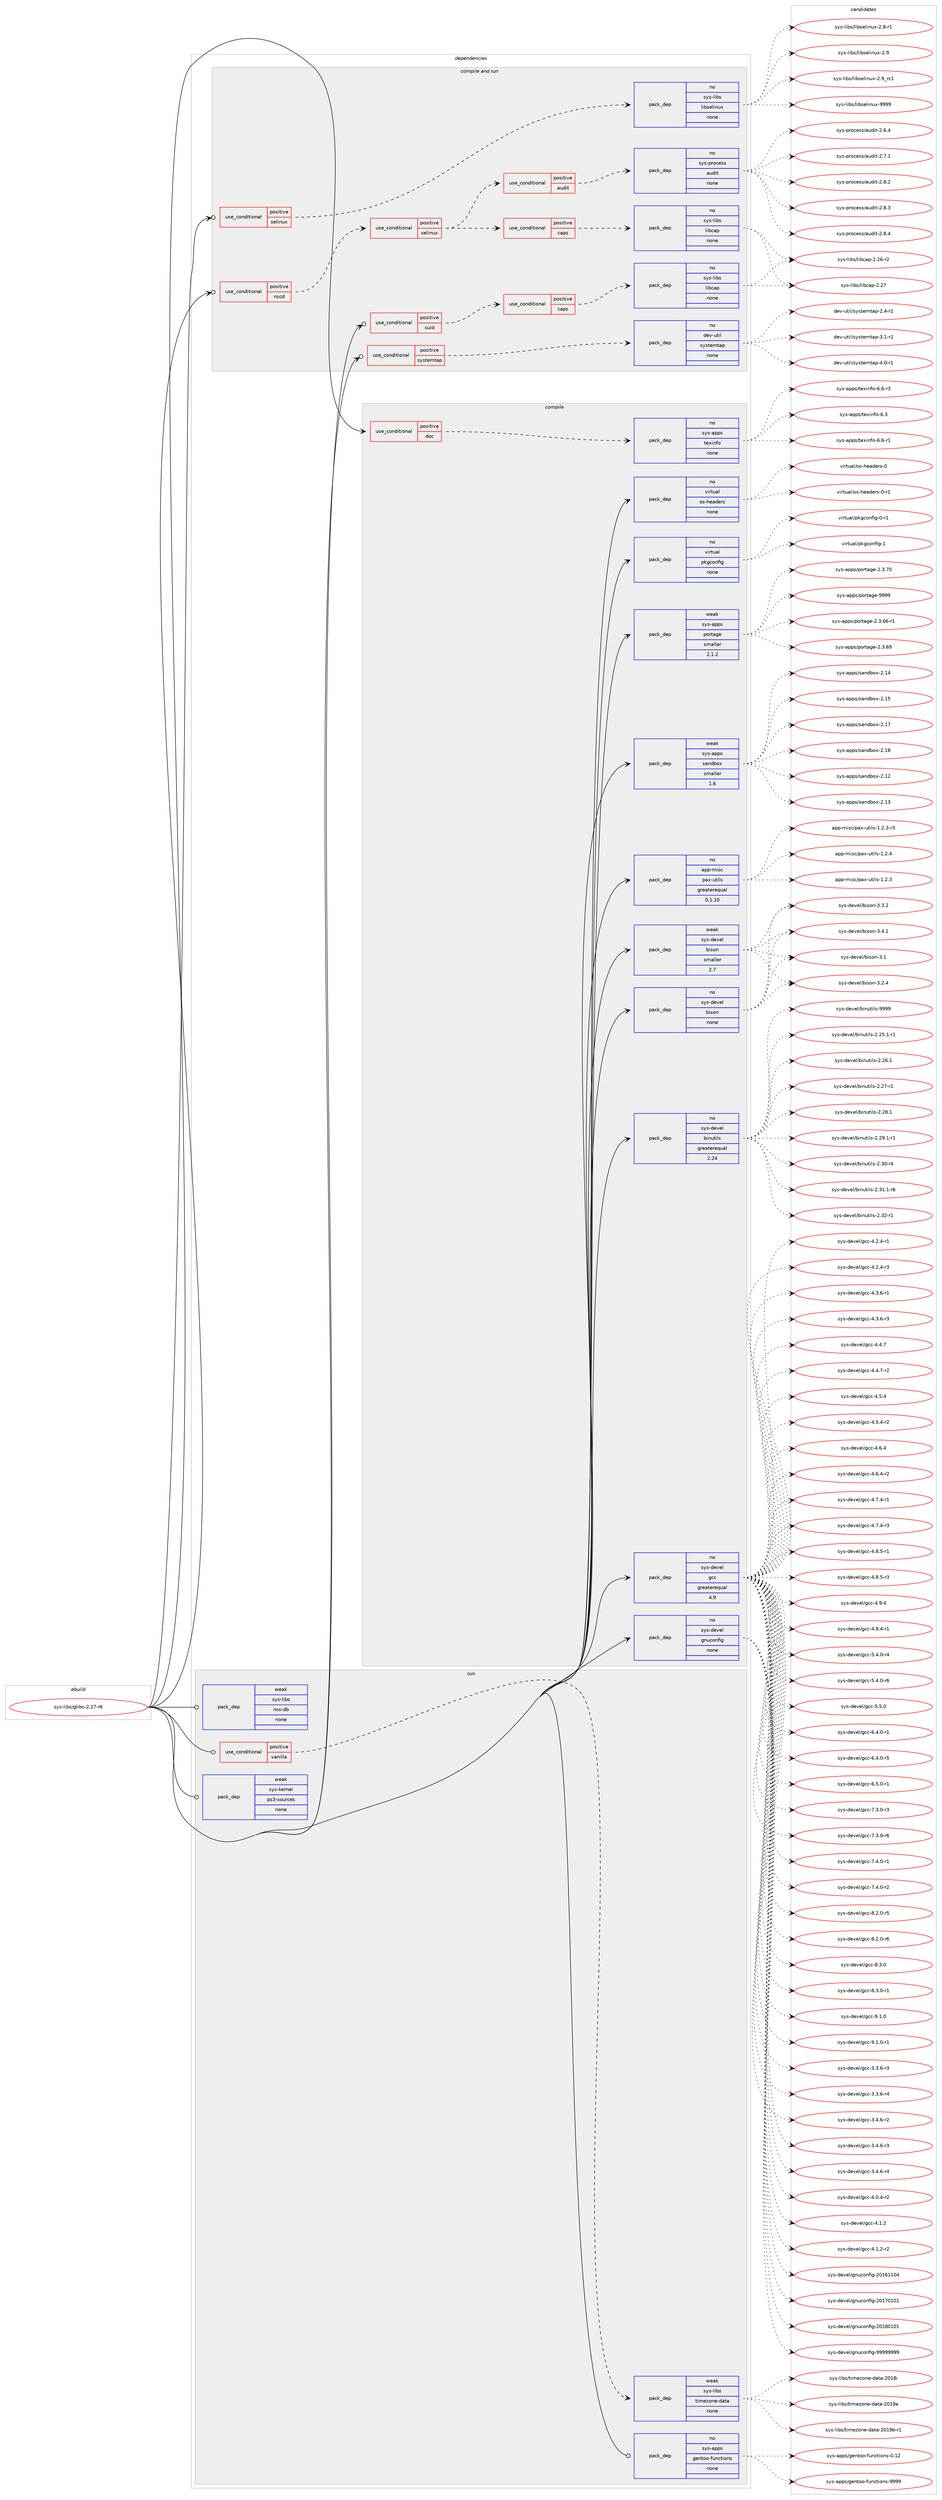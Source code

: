 digraph prolog {

# *************
# Graph options
# *************

newrank=true;
concentrate=true;
compound=true;
graph [rankdir=LR,fontname=Helvetica,fontsize=10,ranksep=1.5];#, ranksep=2.5, nodesep=0.2];
edge  [arrowhead=vee];
node  [fontname=Helvetica,fontsize=10];

# **********
# The ebuild
# **********

subgraph cluster_leftcol {
color=gray;
rank=same;
label=<<i>ebuild</i>>;
id [label="sys-libs/glibc-2.27-r6", color=red, width=4, href="../sys-libs/glibc-2.27-r6.svg"];
}

# ****************
# The dependencies
# ****************

subgraph cluster_midcol {
color=gray;
label=<<i>dependencies</i>>;
subgraph cluster_compile {
fillcolor="#eeeeee";
style=filled;
label=<<i>compile</i>>;
subgraph cond370 {
dependency1594 [label=<<TABLE BORDER="0" CELLBORDER="1" CELLSPACING="0" CELLPADDING="4"><TR><TD ROWSPAN="3" CELLPADDING="10">use_conditional</TD></TR><TR><TD>positive</TD></TR><TR><TD>doc</TD></TR></TABLE>>, shape=none, color=red];
subgraph pack1204 {
dependency1595 [label=<<TABLE BORDER="0" CELLBORDER="1" CELLSPACING="0" CELLPADDING="4" WIDTH="220"><TR><TD ROWSPAN="6" CELLPADDING="30">pack_dep</TD></TR><TR><TD WIDTH="110">no</TD></TR><TR><TD>sys-apps</TD></TR><TR><TD>texinfo</TD></TR><TR><TD>none</TD></TR><TR><TD></TD></TR></TABLE>>, shape=none, color=blue];
}
dependency1594:e -> dependency1595:w [weight=20,style="dashed",arrowhead="vee"];
}
id:e -> dependency1594:w [weight=20,style="solid",arrowhead="vee"];
subgraph pack1205 {
dependency1596 [label=<<TABLE BORDER="0" CELLBORDER="1" CELLSPACING="0" CELLPADDING="4" WIDTH="220"><TR><TD ROWSPAN="6" CELLPADDING="30">pack_dep</TD></TR><TR><TD WIDTH="110">no</TD></TR><TR><TD>app-misc</TD></TR><TR><TD>pax-utils</TD></TR><TR><TD>greaterequal</TD></TR><TR><TD>0.1.10</TD></TR></TABLE>>, shape=none, color=blue];
}
id:e -> dependency1596:w [weight=20,style="solid",arrowhead="vee"];
subgraph pack1206 {
dependency1597 [label=<<TABLE BORDER="0" CELLBORDER="1" CELLSPACING="0" CELLPADDING="4" WIDTH="220"><TR><TD ROWSPAN="6" CELLPADDING="30">pack_dep</TD></TR><TR><TD WIDTH="110">no</TD></TR><TR><TD>sys-devel</TD></TR><TR><TD>binutils</TD></TR><TR><TD>greaterequal</TD></TR><TR><TD>2.24</TD></TR></TABLE>>, shape=none, color=blue];
}
id:e -> dependency1597:w [weight=20,style="solid",arrowhead="vee"];
subgraph pack1207 {
dependency1598 [label=<<TABLE BORDER="0" CELLBORDER="1" CELLSPACING="0" CELLPADDING="4" WIDTH="220"><TR><TD ROWSPAN="6" CELLPADDING="30">pack_dep</TD></TR><TR><TD WIDTH="110">no</TD></TR><TR><TD>sys-devel</TD></TR><TR><TD>bison</TD></TR><TR><TD>none</TD></TR><TR><TD></TD></TR></TABLE>>, shape=none, color=blue];
}
id:e -> dependency1598:w [weight=20,style="solid",arrowhead="vee"];
subgraph pack1208 {
dependency1599 [label=<<TABLE BORDER="0" CELLBORDER="1" CELLSPACING="0" CELLPADDING="4" WIDTH="220"><TR><TD ROWSPAN="6" CELLPADDING="30">pack_dep</TD></TR><TR><TD WIDTH="110">no</TD></TR><TR><TD>sys-devel</TD></TR><TR><TD>gcc</TD></TR><TR><TD>greaterequal</TD></TR><TR><TD>4.9</TD></TR></TABLE>>, shape=none, color=blue];
}
id:e -> dependency1599:w [weight=20,style="solid",arrowhead="vee"];
subgraph pack1209 {
dependency1600 [label=<<TABLE BORDER="0" CELLBORDER="1" CELLSPACING="0" CELLPADDING="4" WIDTH="220"><TR><TD ROWSPAN="6" CELLPADDING="30">pack_dep</TD></TR><TR><TD WIDTH="110">no</TD></TR><TR><TD>sys-devel</TD></TR><TR><TD>gnuconfig</TD></TR><TR><TD>none</TD></TR><TR><TD></TD></TR></TABLE>>, shape=none, color=blue];
}
id:e -> dependency1600:w [weight=20,style="solid",arrowhead="vee"];
subgraph pack1210 {
dependency1601 [label=<<TABLE BORDER="0" CELLBORDER="1" CELLSPACING="0" CELLPADDING="4" WIDTH="220"><TR><TD ROWSPAN="6" CELLPADDING="30">pack_dep</TD></TR><TR><TD WIDTH="110">no</TD></TR><TR><TD>virtual</TD></TR><TR><TD>os-headers</TD></TR><TR><TD>none</TD></TR><TR><TD></TD></TR></TABLE>>, shape=none, color=blue];
}
id:e -> dependency1601:w [weight=20,style="solid",arrowhead="vee"];
subgraph pack1211 {
dependency1602 [label=<<TABLE BORDER="0" CELLBORDER="1" CELLSPACING="0" CELLPADDING="4" WIDTH="220"><TR><TD ROWSPAN="6" CELLPADDING="30">pack_dep</TD></TR><TR><TD WIDTH="110">no</TD></TR><TR><TD>virtual</TD></TR><TR><TD>pkgconfig</TD></TR><TR><TD>none</TD></TR><TR><TD></TD></TR></TABLE>>, shape=none, color=blue];
}
id:e -> dependency1602:w [weight=20,style="solid",arrowhead="vee"];
subgraph pack1212 {
dependency1603 [label=<<TABLE BORDER="0" CELLBORDER="1" CELLSPACING="0" CELLPADDING="4" WIDTH="220"><TR><TD ROWSPAN="6" CELLPADDING="30">pack_dep</TD></TR><TR><TD WIDTH="110">weak</TD></TR><TR><TD>sys-apps</TD></TR><TR><TD>portage</TD></TR><TR><TD>smaller</TD></TR><TR><TD>2.1.2</TD></TR></TABLE>>, shape=none, color=blue];
}
id:e -> dependency1603:w [weight=20,style="solid",arrowhead="vee"];
subgraph pack1213 {
dependency1604 [label=<<TABLE BORDER="0" CELLBORDER="1" CELLSPACING="0" CELLPADDING="4" WIDTH="220"><TR><TD ROWSPAN="6" CELLPADDING="30">pack_dep</TD></TR><TR><TD WIDTH="110">weak</TD></TR><TR><TD>sys-apps</TD></TR><TR><TD>sandbox</TD></TR><TR><TD>smaller</TD></TR><TR><TD>1.6</TD></TR></TABLE>>, shape=none, color=blue];
}
id:e -> dependency1604:w [weight=20,style="solid",arrowhead="vee"];
subgraph pack1214 {
dependency1605 [label=<<TABLE BORDER="0" CELLBORDER="1" CELLSPACING="0" CELLPADDING="4" WIDTH="220"><TR><TD ROWSPAN="6" CELLPADDING="30">pack_dep</TD></TR><TR><TD WIDTH="110">weak</TD></TR><TR><TD>sys-devel</TD></TR><TR><TD>bison</TD></TR><TR><TD>smaller</TD></TR><TR><TD>2.7</TD></TR></TABLE>>, shape=none, color=blue];
}
id:e -> dependency1605:w [weight=20,style="solid",arrowhead="vee"];
}
subgraph cluster_compileandrun {
fillcolor="#eeeeee";
style=filled;
label=<<i>compile and run</i>>;
subgraph cond371 {
dependency1606 [label=<<TABLE BORDER="0" CELLBORDER="1" CELLSPACING="0" CELLPADDING="4"><TR><TD ROWSPAN="3" CELLPADDING="10">use_conditional</TD></TR><TR><TD>positive</TD></TR><TR><TD>nscd</TD></TR></TABLE>>, shape=none, color=red];
subgraph cond372 {
dependency1607 [label=<<TABLE BORDER="0" CELLBORDER="1" CELLSPACING="0" CELLPADDING="4"><TR><TD ROWSPAN="3" CELLPADDING="10">use_conditional</TD></TR><TR><TD>positive</TD></TR><TR><TD>selinux</TD></TR></TABLE>>, shape=none, color=red];
subgraph cond373 {
dependency1608 [label=<<TABLE BORDER="0" CELLBORDER="1" CELLSPACING="0" CELLPADDING="4"><TR><TD ROWSPAN="3" CELLPADDING="10">use_conditional</TD></TR><TR><TD>positive</TD></TR><TR><TD>audit</TD></TR></TABLE>>, shape=none, color=red];
subgraph pack1215 {
dependency1609 [label=<<TABLE BORDER="0" CELLBORDER="1" CELLSPACING="0" CELLPADDING="4" WIDTH="220"><TR><TD ROWSPAN="6" CELLPADDING="30">pack_dep</TD></TR><TR><TD WIDTH="110">no</TD></TR><TR><TD>sys-process</TD></TR><TR><TD>audit</TD></TR><TR><TD>none</TD></TR><TR><TD></TD></TR></TABLE>>, shape=none, color=blue];
}
dependency1608:e -> dependency1609:w [weight=20,style="dashed",arrowhead="vee"];
}
dependency1607:e -> dependency1608:w [weight=20,style="dashed",arrowhead="vee"];
subgraph cond374 {
dependency1610 [label=<<TABLE BORDER="0" CELLBORDER="1" CELLSPACING="0" CELLPADDING="4"><TR><TD ROWSPAN="3" CELLPADDING="10">use_conditional</TD></TR><TR><TD>positive</TD></TR><TR><TD>caps</TD></TR></TABLE>>, shape=none, color=red];
subgraph pack1216 {
dependency1611 [label=<<TABLE BORDER="0" CELLBORDER="1" CELLSPACING="0" CELLPADDING="4" WIDTH="220"><TR><TD ROWSPAN="6" CELLPADDING="30">pack_dep</TD></TR><TR><TD WIDTH="110">no</TD></TR><TR><TD>sys-libs</TD></TR><TR><TD>libcap</TD></TR><TR><TD>none</TD></TR><TR><TD></TD></TR></TABLE>>, shape=none, color=blue];
}
dependency1610:e -> dependency1611:w [weight=20,style="dashed",arrowhead="vee"];
}
dependency1607:e -> dependency1610:w [weight=20,style="dashed",arrowhead="vee"];
}
dependency1606:e -> dependency1607:w [weight=20,style="dashed",arrowhead="vee"];
}
id:e -> dependency1606:w [weight=20,style="solid",arrowhead="odotvee"];
subgraph cond375 {
dependency1612 [label=<<TABLE BORDER="0" CELLBORDER="1" CELLSPACING="0" CELLPADDING="4"><TR><TD ROWSPAN="3" CELLPADDING="10">use_conditional</TD></TR><TR><TD>positive</TD></TR><TR><TD>selinux</TD></TR></TABLE>>, shape=none, color=red];
subgraph pack1217 {
dependency1613 [label=<<TABLE BORDER="0" CELLBORDER="1" CELLSPACING="0" CELLPADDING="4" WIDTH="220"><TR><TD ROWSPAN="6" CELLPADDING="30">pack_dep</TD></TR><TR><TD WIDTH="110">no</TD></TR><TR><TD>sys-libs</TD></TR><TR><TD>libselinux</TD></TR><TR><TD>none</TD></TR><TR><TD></TD></TR></TABLE>>, shape=none, color=blue];
}
dependency1612:e -> dependency1613:w [weight=20,style="dashed",arrowhead="vee"];
}
id:e -> dependency1612:w [weight=20,style="solid",arrowhead="odotvee"];
subgraph cond376 {
dependency1614 [label=<<TABLE BORDER="0" CELLBORDER="1" CELLSPACING="0" CELLPADDING="4"><TR><TD ROWSPAN="3" CELLPADDING="10">use_conditional</TD></TR><TR><TD>positive</TD></TR><TR><TD>suid</TD></TR></TABLE>>, shape=none, color=red];
subgraph cond377 {
dependency1615 [label=<<TABLE BORDER="0" CELLBORDER="1" CELLSPACING="0" CELLPADDING="4"><TR><TD ROWSPAN="3" CELLPADDING="10">use_conditional</TD></TR><TR><TD>positive</TD></TR><TR><TD>caps</TD></TR></TABLE>>, shape=none, color=red];
subgraph pack1218 {
dependency1616 [label=<<TABLE BORDER="0" CELLBORDER="1" CELLSPACING="0" CELLPADDING="4" WIDTH="220"><TR><TD ROWSPAN="6" CELLPADDING="30">pack_dep</TD></TR><TR><TD WIDTH="110">no</TD></TR><TR><TD>sys-libs</TD></TR><TR><TD>libcap</TD></TR><TR><TD>none</TD></TR><TR><TD></TD></TR></TABLE>>, shape=none, color=blue];
}
dependency1615:e -> dependency1616:w [weight=20,style="dashed",arrowhead="vee"];
}
dependency1614:e -> dependency1615:w [weight=20,style="dashed",arrowhead="vee"];
}
id:e -> dependency1614:w [weight=20,style="solid",arrowhead="odotvee"];
subgraph cond378 {
dependency1617 [label=<<TABLE BORDER="0" CELLBORDER="1" CELLSPACING="0" CELLPADDING="4"><TR><TD ROWSPAN="3" CELLPADDING="10">use_conditional</TD></TR><TR><TD>positive</TD></TR><TR><TD>systemtap</TD></TR></TABLE>>, shape=none, color=red];
subgraph pack1219 {
dependency1618 [label=<<TABLE BORDER="0" CELLBORDER="1" CELLSPACING="0" CELLPADDING="4" WIDTH="220"><TR><TD ROWSPAN="6" CELLPADDING="30">pack_dep</TD></TR><TR><TD WIDTH="110">no</TD></TR><TR><TD>dev-util</TD></TR><TR><TD>systemtap</TD></TR><TR><TD>none</TD></TR><TR><TD></TD></TR></TABLE>>, shape=none, color=blue];
}
dependency1617:e -> dependency1618:w [weight=20,style="dashed",arrowhead="vee"];
}
id:e -> dependency1617:w [weight=20,style="solid",arrowhead="odotvee"];
}
subgraph cluster_run {
fillcolor="#eeeeee";
style=filled;
label=<<i>run</i>>;
subgraph cond379 {
dependency1619 [label=<<TABLE BORDER="0" CELLBORDER="1" CELLSPACING="0" CELLPADDING="4"><TR><TD ROWSPAN="3" CELLPADDING="10">use_conditional</TD></TR><TR><TD>positive</TD></TR><TR><TD>vanilla</TD></TR></TABLE>>, shape=none, color=red];
subgraph pack1220 {
dependency1620 [label=<<TABLE BORDER="0" CELLBORDER="1" CELLSPACING="0" CELLPADDING="4" WIDTH="220"><TR><TD ROWSPAN="6" CELLPADDING="30">pack_dep</TD></TR><TR><TD WIDTH="110">weak</TD></TR><TR><TD>sys-libs</TD></TR><TR><TD>timezone-data</TD></TR><TR><TD>none</TD></TR><TR><TD></TD></TR></TABLE>>, shape=none, color=blue];
}
dependency1619:e -> dependency1620:w [weight=20,style="dashed",arrowhead="vee"];
}
id:e -> dependency1619:w [weight=20,style="solid",arrowhead="odot"];
subgraph pack1221 {
dependency1621 [label=<<TABLE BORDER="0" CELLBORDER="1" CELLSPACING="0" CELLPADDING="4" WIDTH="220"><TR><TD ROWSPAN="6" CELLPADDING="30">pack_dep</TD></TR><TR><TD WIDTH="110">no</TD></TR><TR><TD>sys-apps</TD></TR><TR><TD>gentoo-functions</TD></TR><TR><TD>none</TD></TR><TR><TD></TD></TR></TABLE>>, shape=none, color=blue];
}
id:e -> dependency1621:w [weight=20,style="solid",arrowhead="odot"];
subgraph pack1222 {
dependency1622 [label=<<TABLE BORDER="0" CELLBORDER="1" CELLSPACING="0" CELLPADDING="4" WIDTH="220"><TR><TD ROWSPAN="6" CELLPADDING="30">pack_dep</TD></TR><TR><TD WIDTH="110">weak</TD></TR><TR><TD>sys-kernel</TD></TR><TR><TD>ps3-sources</TD></TR><TR><TD>none</TD></TR><TR><TD></TD></TR></TABLE>>, shape=none, color=blue];
}
id:e -> dependency1622:w [weight=20,style="solid",arrowhead="odot"];
subgraph pack1223 {
dependency1623 [label=<<TABLE BORDER="0" CELLBORDER="1" CELLSPACING="0" CELLPADDING="4" WIDTH="220"><TR><TD ROWSPAN="6" CELLPADDING="30">pack_dep</TD></TR><TR><TD WIDTH="110">weak</TD></TR><TR><TD>sys-libs</TD></TR><TR><TD>nss-db</TD></TR><TR><TD>none</TD></TR><TR><TD></TD></TR></TABLE>>, shape=none, color=blue];
}
id:e -> dependency1623:w [weight=20,style="solid",arrowhead="odot"];
}
}

# **************
# The candidates
# **************

subgraph cluster_choices {
rank=same;
color=gray;
label=<<i>candidates</i>>;

subgraph choice1204 {
color=black;
nodesep=1;
choice11512111545971121121154711610112010511010211145544651 [label="sys-apps/texinfo-6.3", color=red, width=4,href="../sys-apps/texinfo-6.3.svg"];
choice115121115459711211211547116101120105110102111455446544511449 [label="sys-apps/texinfo-6.6-r1", color=red, width=4,href="../sys-apps/texinfo-6.6-r1.svg"];
choice115121115459711211211547116101120105110102111455446544511451 [label="sys-apps/texinfo-6.6-r3", color=red, width=4,href="../sys-apps/texinfo-6.6-r3.svg"];
dependency1595:e -> choice11512111545971121121154711610112010511010211145544651:w [style=dotted,weight="100"];
dependency1595:e -> choice115121115459711211211547116101120105110102111455446544511449:w [style=dotted,weight="100"];
dependency1595:e -> choice115121115459711211211547116101120105110102111455446544511451:w [style=dotted,weight="100"];
}
subgraph choice1205 {
color=black;
nodesep=1;
choice971121124510910511599471129712045117116105108115454946504651 [label="app-misc/pax-utils-1.2.3", color=red, width=4,href="../app-misc/pax-utils-1.2.3.svg"];
choice9711211245109105115994711297120451171161051081154549465046514511451 [label="app-misc/pax-utils-1.2.3-r3", color=red, width=4,href="../app-misc/pax-utils-1.2.3-r3.svg"];
choice971121124510910511599471129712045117116105108115454946504652 [label="app-misc/pax-utils-1.2.4", color=red, width=4,href="../app-misc/pax-utils-1.2.4.svg"];
dependency1596:e -> choice971121124510910511599471129712045117116105108115454946504651:w [style=dotted,weight="100"];
dependency1596:e -> choice9711211245109105115994711297120451171161051081154549465046514511451:w [style=dotted,weight="100"];
dependency1596:e -> choice971121124510910511599471129712045117116105108115454946504652:w [style=dotted,weight="100"];
}
subgraph choice1206 {
color=black;
nodesep=1;
choice115121115451001011181011084798105110117116105108115455046505346494511449 [label="sys-devel/binutils-2.25.1-r1", color=red, width=4,href="../sys-devel/binutils-2.25.1-r1.svg"];
choice11512111545100101118101108479810511011711610510811545504650544649 [label="sys-devel/binutils-2.26.1", color=red, width=4,href="../sys-devel/binutils-2.26.1.svg"];
choice11512111545100101118101108479810511011711610510811545504650554511449 [label="sys-devel/binutils-2.27-r1", color=red, width=4,href="../sys-devel/binutils-2.27-r1.svg"];
choice11512111545100101118101108479810511011711610510811545504650564649 [label="sys-devel/binutils-2.28.1", color=red, width=4,href="../sys-devel/binutils-2.28.1.svg"];
choice115121115451001011181011084798105110117116105108115455046505746494511449 [label="sys-devel/binutils-2.29.1-r1", color=red, width=4,href="../sys-devel/binutils-2.29.1-r1.svg"];
choice11512111545100101118101108479810511011711610510811545504651484511452 [label="sys-devel/binutils-2.30-r4", color=red, width=4,href="../sys-devel/binutils-2.30-r4.svg"];
choice115121115451001011181011084798105110117116105108115455046514946494511454 [label="sys-devel/binutils-2.31.1-r6", color=red, width=4,href="../sys-devel/binutils-2.31.1-r6.svg"];
choice11512111545100101118101108479810511011711610510811545504651504511449 [label="sys-devel/binutils-2.32-r1", color=red, width=4,href="../sys-devel/binutils-2.32-r1.svg"];
choice1151211154510010111810110847981051101171161051081154557575757 [label="sys-devel/binutils-9999", color=red, width=4,href="../sys-devel/binutils-9999.svg"];
dependency1597:e -> choice115121115451001011181011084798105110117116105108115455046505346494511449:w [style=dotted,weight="100"];
dependency1597:e -> choice11512111545100101118101108479810511011711610510811545504650544649:w [style=dotted,weight="100"];
dependency1597:e -> choice11512111545100101118101108479810511011711610510811545504650554511449:w [style=dotted,weight="100"];
dependency1597:e -> choice11512111545100101118101108479810511011711610510811545504650564649:w [style=dotted,weight="100"];
dependency1597:e -> choice115121115451001011181011084798105110117116105108115455046505746494511449:w [style=dotted,weight="100"];
dependency1597:e -> choice11512111545100101118101108479810511011711610510811545504651484511452:w [style=dotted,weight="100"];
dependency1597:e -> choice115121115451001011181011084798105110117116105108115455046514946494511454:w [style=dotted,weight="100"];
dependency1597:e -> choice11512111545100101118101108479810511011711610510811545504651504511449:w [style=dotted,weight="100"];
dependency1597:e -> choice1151211154510010111810110847981051101171161051081154557575757:w [style=dotted,weight="100"];
}
subgraph choice1207 {
color=black;
nodesep=1;
choice11512111545100101118101108479810511511111045514649 [label="sys-devel/bison-3.1", color=red, width=4,href="../sys-devel/bison-3.1.svg"];
choice115121115451001011181011084798105115111110455146504652 [label="sys-devel/bison-3.2.4", color=red, width=4,href="../sys-devel/bison-3.2.4.svg"];
choice115121115451001011181011084798105115111110455146514650 [label="sys-devel/bison-3.3.2", color=red, width=4,href="../sys-devel/bison-3.3.2.svg"];
choice115121115451001011181011084798105115111110455146524649 [label="sys-devel/bison-3.4.1", color=red, width=4,href="../sys-devel/bison-3.4.1.svg"];
dependency1598:e -> choice11512111545100101118101108479810511511111045514649:w [style=dotted,weight="100"];
dependency1598:e -> choice115121115451001011181011084798105115111110455146504652:w [style=dotted,weight="100"];
dependency1598:e -> choice115121115451001011181011084798105115111110455146514650:w [style=dotted,weight="100"];
dependency1598:e -> choice115121115451001011181011084798105115111110455146524649:w [style=dotted,weight="100"];
}
subgraph choice1208 {
color=black;
nodesep=1;
choice115121115451001011181011084710399994551465146544511451 [label="sys-devel/gcc-3.3.6-r3", color=red, width=4,href="../sys-devel/gcc-3.3.6-r3.svg"];
choice115121115451001011181011084710399994551465146544511452 [label="sys-devel/gcc-3.3.6-r4", color=red, width=4,href="../sys-devel/gcc-3.3.6-r4.svg"];
choice115121115451001011181011084710399994551465246544511450 [label="sys-devel/gcc-3.4.6-r2", color=red, width=4,href="../sys-devel/gcc-3.4.6-r2.svg"];
choice115121115451001011181011084710399994551465246544511451 [label="sys-devel/gcc-3.4.6-r3", color=red, width=4,href="../sys-devel/gcc-3.4.6-r3.svg"];
choice115121115451001011181011084710399994551465246544511452 [label="sys-devel/gcc-3.4.6-r4", color=red, width=4,href="../sys-devel/gcc-3.4.6-r4.svg"];
choice115121115451001011181011084710399994552464846524511450 [label="sys-devel/gcc-4.0.4-r2", color=red, width=4,href="../sys-devel/gcc-4.0.4-r2.svg"];
choice11512111545100101118101108471039999455246494650 [label="sys-devel/gcc-4.1.2", color=red, width=4,href="../sys-devel/gcc-4.1.2.svg"];
choice115121115451001011181011084710399994552464946504511450 [label="sys-devel/gcc-4.1.2-r2", color=red, width=4,href="../sys-devel/gcc-4.1.2-r2.svg"];
choice115121115451001011181011084710399994552465046524511449 [label="sys-devel/gcc-4.2.4-r1", color=red, width=4,href="../sys-devel/gcc-4.2.4-r1.svg"];
choice115121115451001011181011084710399994552465046524511451 [label="sys-devel/gcc-4.2.4-r3", color=red, width=4,href="../sys-devel/gcc-4.2.4-r3.svg"];
choice115121115451001011181011084710399994552465146544511449 [label="sys-devel/gcc-4.3.6-r1", color=red, width=4,href="../sys-devel/gcc-4.3.6-r1.svg"];
choice115121115451001011181011084710399994552465146544511451 [label="sys-devel/gcc-4.3.6-r3", color=red, width=4,href="../sys-devel/gcc-4.3.6-r3.svg"];
choice11512111545100101118101108471039999455246524655 [label="sys-devel/gcc-4.4.7", color=red, width=4,href="../sys-devel/gcc-4.4.7.svg"];
choice115121115451001011181011084710399994552465246554511450 [label="sys-devel/gcc-4.4.7-r2", color=red, width=4,href="../sys-devel/gcc-4.4.7-r2.svg"];
choice11512111545100101118101108471039999455246534652 [label="sys-devel/gcc-4.5.4", color=red, width=4,href="../sys-devel/gcc-4.5.4.svg"];
choice115121115451001011181011084710399994552465346524511450 [label="sys-devel/gcc-4.5.4-r2", color=red, width=4,href="../sys-devel/gcc-4.5.4-r2.svg"];
choice11512111545100101118101108471039999455246544652 [label="sys-devel/gcc-4.6.4", color=red, width=4,href="../sys-devel/gcc-4.6.4.svg"];
choice115121115451001011181011084710399994552465446524511450 [label="sys-devel/gcc-4.6.4-r2", color=red, width=4,href="../sys-devel/gcc-4.6.4-r2.svg"];
choice115121115451001011181011084710399994552465546524511449 [label="sys-devel/gcc-4.7.4-r1", color=red, width=4,href="../sys-devel/gcc-4.7.4-r1.svg"];
choice115121115451001011181011084710399994552465546524511451 [label="sys-devel/gcc-4.7.4-r3", color=red, width=4,href="../sys-devel/gcc-4.7.4-r3.svg"];
choice115121115451001011181011084710399994552465646534511449 [label="sys-devel/gcc-4.8.5-r1", color=red, width=4,href="../sys-devel/gcc-4.8.5-r1.svg"];
choice115121115451001011181011084710399994552465646534511451 [label="sys-devel/gcc-4.8.5-r3", color=red, width=4,href="../sys-devel/gcc-4.8.5-r3.svg"];
choice11512111545100101118101108471039999455246574652 [label="sys-devel/gcc-4.9.4", color=red, width=4,href="../sys-devel/gcc-4.9.4.svg"];
choice115121115451001011181011084710399994552465746524511449 [label="sys-devel/gcc-4.9.4-r1", color=red, width=4,href="../sys-devel/gcc-4.9.4-r1.svg"];
choice115121115451001011181011084710399994553465246484511452 [label="sys-devel/gcc-5.4.0-r4", color=red, width=4,href="../sys-devel/gcc-5.4.0-r4.svg"];
choice115121115451001011181011084710399994553465246484511454 [label="sys-devel/gcc-5.4.0-r6", color=red, width=4,href="../sys-devel/gcc-5.4.0-r6.svg"];
choice11512111545100101118101108471039999455346534648 [label="sys-devel/gcc-5.5.0", color=red, width=4,href="../sys-devel/gcc-5.5.0.svg"];
choice115121115451001011181011084710399994554465246484511449 [label="sys-devel/gcc-6.4.0-r1", color=red, width=4,href="../sys-devel/gcc-6.4.0-r1.svg"];
choice115121115451001011181011084710399994554465246484511453 [label="sys-devel/gcc-6.4.0-r5", color=red, width=4,href="../sys-devel/gcc-6.4.0-r5.svg"];
choice115121115451001011181011084710399994554465346484511449 [label="sys-devel/gcc-6.5.0-r1", color=red, width=4,href="../sys-devel/gcc-6.5.0-r1.svg"];
choice115121115451001011181011084710399994555465146484511451 [label="sys-devel/gcc-7.3.0-r3", color=red, width=4,href="../sys-devel/gcc-7.3.0-r3.svg"];
choice115121115451001011181011084710399994555465146484511454 [label="sys-devel/gcc-7.3.0-r6", color=red, width=4,href="../sys-devel/gcc-7.3.0-r6.svg"];
choice115121115451001011181011084710399994555465246484511449 [label="sys-devel/gcc-7.4.0-r1", color=red, width=4,href="../sys-devel/gcc-7.4.0-r1.svg"];
choice115121115451001011181011084710399994555465246484511450 [label="sys-devel/gcc-7.4.0-r2", color=red, width=4,href="../sys-devel/gcc-7.4.0-r2.svg"];
choice115121115451001011181011084710399994556465046484511453 [label="sys-devel/gcc-8.2.0-r5", color=red, width=4,href="../sys-devel/gcc-8.2.0-r5.svg"];
choice115121115451001011181011084710399994556465046484511454 [label="sys-devel/gcc-8.2.0-r6", color=red, width=4,href="../sys-devel/gcc-8.2.0-r6.svg"];
choice11512111545100101118101108471039999455646514648 [label="sys-devel/gcc-8.3.0", color=red, width=4,href="../sys-devel/gcc-8.3.0.svg"];
choice115121115451001011181011084710399994556465146484511449 [label="sys-devel/gcc-8.3.0-r1", color=red, width=4,href="../sys-devel/gcc-8.3.0-r1.svg"];
choice11512111545100101118101108471039999455746494648 [label="sys-devel/gcc-9.1.0", color=red, width=4,href="../sys-devel/gcc-9.1.0.svg"];
choice115121115451001011181011084710399994557464946484511449 [label="sys-devel/gcc-9.1.0-r1", color=red, width=4,href="../sys-devel/gcc-9.1.0-r1.svg"];
dependency1599:e -> choice115121115451001011181011084710399994551465146544511451:w [style=dotted,weight="100"];
dependency1599:e -> choice115121115451001011181011084710399994551465146544511452:w [style=dotted,weight="100"];
dependency1599:e -> choice115121115451001011181011084710399994551465246544511450:w [style=dotted,weight="100"];
dependency1599:e -> choice115121115451001011181011084710399994551465246544511451:w [style=dotted,weight="100"];
dependency1599:e -> choice115121115451001011181011084710399994551465246544511452:w [style=dotted,weight="100"];
dependency1599:e -> choice115121115451001011181011084710399994552464846524511450:w [style=dotted,weight="100"];
dependency1599:e -> choice11512111545100101118101108471039999455246494650:w [style=dotted,weight="100"];
dependency1599:e -> choice115121115451001011181011084710399994552464946504511450:w [style=dotted,weight="100"];
dependency1599:e -> choice115121115451001011181011084710399994552465046524511449:w [style=dotted,weight="100"];
dependency1599:e -> choice115121115451001011181011084710399994552465046524511451:w [style=dotted,weight="100"];
dependency1599:e -> choice115121115451001011181011084710399994552465146544511449:w [style=dotted,weight="100"];
dependency1599:e -> choice115121115451001011181011084710399994552465146544511451:w [style=dotted,weight="100"];
dependency1599:e -> choice11512111545100101118101108471039999455246524655:w [style=dotted,weight="100"];
dependency1599:e -> choice115121115451001011181011084710399994552465246554511450:w [style=dotted,weight="100"];
dependency1599:e -> choice11512111545100101118101108471039999455246534652:w [style=dotted,weight="100"];
dependency1599:e -> choice115121115451001011181011084710399994552465346524511450:w [style=dotted,weight="100"];
dependency1599:e -> choice11512111545100101118101108471039999455246544652:w [style=dotted,weight="100"];
dependency1599:e -> choice115121115451001011181011084710399994552465446524511450:w [style=dotted,weight="100"];
dependency1599:e -> choice115121115451001011181011084710399994552465546524511449:w [style=dotted,weight="100"];
dependency1599:e -> choice115121115451001011181011084710399994552465546524511451:w [style=dotted,weight="100"];
dependency1599:e -> choice115121115451001011181011084710399994552465646534511449:w [style=dotted,weight="100"];
dependency1599:e -> choice115121115451001011181011084710399994552465646534511451:w [style=dotted,weight="100"];
dependency1599:e -> choice11512111545100101118101108471039999455246574652:w [style=dotted,weight="100"];
dependency1599:e -> choice115121115451001011181011084710399994552465746524511449:w [style=dotted,weight="100"];
dependency1599:e -> choice115121115451001011181011084710399994553465246484511452:w [style=dotted,weight="100"];
dependency1599:e -> choice115121115451001011181011084710399994553465246484511454:w [style=dotted,weight="100"];
dependency1599:e -> choice11512111545100101118101108471039999455346534648:w [style=dotted,weight="100"];
dependency1599:e -> choice115121115451001011181011084710399994554465246484511449:w [style=dotted,weight="100"];
dependency1599:e -> choice115121115451001011181011084710399994554465246484511453:w [style=dotted,weight="100"];
dependency1599:e -> choice115121115451001011181011084710399994554465346484511449:w [style=dotted,weight="100"];
dependency1599:e -> choice115121115451001011181011084710399994555465146484511451:w [style=dotted,weight="100"];
dependency1599:e -> choice115121115451001011181011084710399994555465146484511454:w [style=dotted,weight="100"];
dependency1599:e -> choice115121115451001011181011084710399994555465246484511449:w [style=dotted,weight="100"];
dependency1599:e -> choice115121115451001011181011084710399994555465246484511450:w [style=dotted,weight="100"];
dependency1599:e -> choice115121115451001011181011084710399994556465046484511453:w [style=dotted,weight="100"];
dependency1599:e -> choice115121115451001011181011084710399994556465046484511454:w [style=dotted,weight="100"];
dependency1599:e -> choice11512111545100101118101108471039999455646514648:w [style=dotted,weight="100"];
dependency1599:e -> choice115121115451001011181011084710399994556465146484511449:w [style=dotted,weight="100"];
dependency1599:e -> choice11512111545100101118101108471039999455746494648:w [style=dotted,weight="100"];
dependency1599:e -> choice115121115451001011181011084710399994557464946484511449:w [style=dotted,weight="100"];
}
subgraph choice1209 {
color=black;
nodesep=1;
choice115121115451001011181011084710311011799111110102105103455048495449494852 [label="sys-devel/gnuconfig-20161104", color=red, width=4,href="../sys-devel/gnuconfig-20161104.svg"];
choice115121115451001011181011084710311011799111110102105103455048495548494849 [label="sys-devel/gnuconfig-20170101", color=red, width=4,href="../sys-devel/gnuconfig-20170101.svg"];
choice115121115451001011181011084710311011799111110102105103455048495648494849 [label="sys-devel/gnuconfig-20180101", color=red, width=4,href="../sys-devel/gnuconfig-20180101.svg"];
choice115121115451001011181011084710311011799111110102105103455757575757575757 [label="sys-devel/gnuconfig-99999999", color=red, width=4,href="../sys-devel/gnuconfig-99999999.svg"];
dependency1600:e -> choice115121115451001011181011084710311011799111110102105103455048495449494852:w [style=dotted,weight="100"];
dependency1600:e -> choice115121115451001011181011084710311011799111110102105103455048495548494849:w [style=dotted,weight="100"];
dependency1600:e -> choice115121115451001011181011084710311011799111110102105103455048495648494849:w [style=dotted,weight="100"];
dependency1600:e -> choice115121115451001011181011084710311011799111110102105103455757575757575757:w [style=dotted,weight="100"];
}
subgraph choice1210 {
color=black;
nodesep=1;
choice118105114116117971084711111545104101971001011141154548 [label="virtual/os-headers-0", color=red, width=4,href="../virtual/os-headers-0.svg"];
choice1181051141161179710847111115451041019710010111411545484511449 [label="virtual/os-headers-0-r1", color=red, width=4,href="../virtual/os-headers-0-r1.svg"];
dependency1601:e -> choice118105114116117971084711111545104101971001011141154548:w [style=dotted,weight="100"];
dependency1601:e -> choice1181051141161179710847111115451041019710010111411545484511449:w [style=dotted,weight="100"];
}
subgraph choice1211 {
color=black;
nodesep=1;
choice11810511411611797108471121071039911111010210510345484511449 [label="virtual/pkgconfig-0-r1", color=red, width=4,href="../virtual/pkgconfig-0-r1.svg"];
choice1181051141161179710847112107103991111101021051034549 [label="virtual/pkgconfig-1", color=red, width=4,href="../virtual/pkgconfig-1.svg"];
dependency1602:e -> choice11810511411611797108471121071039911111010210510345484511449:w [style=dotted,weight="100"];
dependency1602:e -> choice1181051141161179710847112107103991111101021051034549:w [style=dotted,weight="100"];
}
subgraph choice1212 {
color=black;
nodesep=1;
choice11512111545971121121154711211111411697103101455046514654544511449 [label="sys-apps/portage-2.3.66-r1", color=red, width=4,href="../sys-apps/portage-2.3.66-r1.svg"];
choice1151211154597112112115471121111141169710310145504651465457 [label="sys-apps/portage-2.3.69", color=red, width=4,href="../sys-apps/portage-2.3.69.svg"];
choice1151211154597112112115471121111141169710310145504651465548 [label="sys-apps/portage-2.3.70", color=red, width=4,href="../sys-apps/portage-2.3.70.svg"];
choice115121115459711211211547112111114116971031014557575757 [label="sys-apps/portage-9999", color=red, width=4,href="../sys-apps/portage-9999.svg"];
dependency1603:e -> choice11512111545971121121154711211111411697103101455046514654544511449:w [style=dotted,weight="100"];
dependency1603:e -> choice1151211154597112112115471121111141169710310145504651465457:w [style=dotted,weight="100"];
dependency1603:e -> choice1151211154597112112115471121111141169710310145504651465548:w [style=dotted,weight="100"];
dependency1603:e -> choice115121115459711211211547112111114116971031014557575757:w [style=dotted,weight="100"];
}
subgraph choice1213 {
color=black;
nodesep=1;
choice11512111545971121121154711597110100981111204550464950 [label="sys-apps/sandbox-2.12", color=red, width=4,href="../sys-apps/sandbox-2.12.svg"];
choice11512111545971121121154711597110100981111204550464951 [label="sys-apps/sandbox-2.13", color=red, width=4,href="../sys-apps/sandbox-2.13.svg"];
choice11512111545971121121154711597110100981111204550464952 [label="sys-apps/sandbox-2.14", color=red, width=4,href="../sys-apps/sandbox-2.14.svg"];
choice11512111545971121121154711597110100981111204550464953 [label="sys-apps/sandbox-2.15", color=red, width=4,href="../sys-apps/sandbox-2.15.svg"];
choice11512111545971121121154711597110100981111204550464955 [label="sys-apps/sandbox-2.17", color=red, width=4,href="../sys-apps/sandbox-2.17.svg"];
choice11512111545971121121154711597110100981111204550464956 [label="sys-apps/sandbox-2.18", color=red, width=4,href="../sys-apps/sandbox-2.18.svg"];
dependency1604:e -> choice11512111545971121121154711597110100981111204550464950:w [style=dotted,weight="100"];
dependency1604:e -> choice11512111545971121121154711597110100981111204550464951:w [style=dotted,weight="100"];
dependency1604:e -> choice11512111545971121121154711597110100981111204550464952:w [style=dotted,weight="100"];
dependency1604:e -> choice11512111545971121121154711597110100981111204550464953:w [style=dotted,weight="100"];
dependency1604:e -> choice11512111545971121121154711597110100981111204550464955:w [style=dotted,weight="100"];
dependency1604:e -> choice11512111545971121121154711597110100981111204550464956:w [style=dotted,weight="100"];
}
subgraph choice1214 {
color=black;
nodesep=1;
choice11512111545100101118101108479810511511111045514649 [label="sys-devel/bison-3.1", color=red, width=4,href="../sys-devel/bison-3.1.svg"];
choice115121115451001011181011084798105115111110455146504652 [label="sys-devel/bison-3.2.4", color=red, width=4,href="../sys-devel/bison-3.2.4.svg"];
choice115121115451001011181011084798105115111110455146514650 [label="sys-devel/bison-3.3.2", color=red, width=4,href="../sys-devel/bison-3.3.2.svg"];
choice115121115451001011181011084798105115111110455146524649 [label="sys-devel/bison-3.4.1", color=red, width=4,href="../sys-devel/bison-3.4.1.svg"];
dependency1605:e -> choice11512111545100101118101108479810511511111045514649:w [style=dotted,weight="100"];
dependency1605:e -> choice115121115451001011181011084798105115111110455146504652:w [style=dotted,weight="100"];
dependency1605:e -> choice115121115451001011181011084798105115111110455146514650:w [style=dotted,weight="100"];
dependency1605:e -> choice115121115451001011181011084798105115111110455146524649:w [style=dotted,weight="100"];
}
subgraph choice1215 {
color=black;
nodesep=1;
choice11512111545112114111991011151154797117100105116455046544652 [label="sys-process/audit-2.6.4", color=red, width=4,href="../sys-process/audit-2.6.4.svg"];
choice11512111545112114111991011151154797117100105116455046554649 [label="sys-process/audit-2.7.1", color=red, width=4,href="../sys-process/audit-2.7.1.svg"];
choice11512111545112114111991011151154797117100105116455046564650 [label="sys-process/audit-2.8.2", color=red, width=4,href="../sys-process/audit-2.8.2.svg"];
choice11512111545112114111991011151154797117100105116455046564651 [label="sys-process/audit-2.8.3", color=red, width=4,href="../sys-process/audit-2.8.3.svg"];
choice11512111545112114111991011151154797117100105116455046564652 [label="sys-process/audit-2.8.4", color=red, width=4,href="../sys-process/audit-2.8.4.svg"];
dependency1609:e -> choice11512111545112114111991011151154797117100105116455046544652:w [style=dotted,weight="100"];
dependency1609:e -> choice11512111545112114111991011151154797117100105116455046554649:w [style=dotted,weight="100"];
dependency1609:e -> choice11512111545112114111991011151154797117100105116455046564650:w [style=dotted,weight="100"];
dependency1609:e -> choice11512111545112114111991011151154797117100105116455046564651:w [style=dotted,weight="100"];
dependency1609:e -> choice11512111545112114111991011151154797117100105116455046564652:w [style=dotted,weight="100"];
}
subgraph choice1216 {
color=black;
nodesep=1;
choice11512111545108105981154710810598999711245504650544511450 [label="sys-libs/libcap-2.26-r2", color=red, width=4,href="../sys-libs/libcap-2.26-r2.svg"];
choice1151211154510810598115471081059899971124550465055 [label="sys-libs/libcap-2.27", color=red, width=4,href="../sys-libs/libcap-2.27.svg"];
dependency1611:e -> choice11512111545108105981154710810598999711245504650544511450:w [style=dotted,weight="100"];
dependency1611:e -> choice1151211154510810598115471081059899971124550465055:w [style=dotted,weight="100"];
}
subgraph choice1217 {
color=black;
nodesep=1;
choice11512111545108105981154710810598115101108105110117120455046564511449 [label="sys-libs/libselinux-2.8-r1", color=red, width=4,href="../sys-libs/libselinux-2.8-r1.svg"];
choice1151211154510810598115471081059811510110810511011712045504657 [label="sys-libs/libselinux-2.9", color=red, width=4,href="../sys-libs/libselinux-2.9.svg"];
choice1151211154510810598115471081059811510110810511011712045504657951149949 [label="sys-libs/libselinux-2.9_rc1", color=red, width=4,href="../sys-libs/libselinux-2.9_rc1.svg"];
choice115121115451081059811547108105981151011081051101171204557575757 [label="sys-libs/libselinux-9999", color=red, width=4,href="../sys-libs/libselinux-9999.svg"];
dependency1613:e -> choice11512111545108105981154710810598115101108105110117120455046564511449:w [style=dotted,weight="100"];
dependency1613:e -> choice1151211154510810598115471081059811510110810511011712045504657:w [style=dotted,weight="100"];
dependency1613:e -> choice1151211154510810598115471081059811510110810511011712045504657951149949:w [style=dotted,weight="100"];
dependency1613:e -> choice115121115451081059811547108105981151011081051101171204557575757:w [style=dotted,weight="100"];
}
subgraph choice1218 {
color=black;
nodesep=1;
choice11512111545108105981154710810598999711245504650544511450 [label="sys-libs/libcap-2.26-r2", color=red, width=4,href="../sys-libs/libcap-2.26-r2.svg"];
choice1151211154510810598115471081059899971124550465055 [label="sys-libs/libcap-2.27", color=red, width=4,href="../sys-libs/libcap-2.27.svg"];
dependency1616:e -> choice11512111545108105981154710810598999711245504650544511450:w [style=dotted,weight="100"];
dependency1616:e -> choice1151211154510810598115471081059899971124550465055:w [style=dotted,weight="100"];
}
subgraph choice1219 {
color=black;
nodesep=1;
choice100101118451171161051084711512111511610110911697112455046524511449 [label="dev-util/systemtap-2.4-r1", color=red, width=4,href="../dev-util/systemtap-2.4-r1.svg"];
choice100101118451171161051084711512111511610110911697112455146494511449 [label="dev-util/systemtap-3.1-r1", color=red, width=4,href="../dev-util/systemtap-3.1-r1.svg"];
choice100101118451171161051084711512111511610110911697112455246484511449 [label="dev-util/systemtap-4.0-r1", color=red, width=4,href="../dev-util/systemtap-4.0-r1.svg"];
dependency1618:e -> choice100101118451171161051084711512111511610110911697112455046524511449:w [style=dotted,weight="100"];
dependency1618:e -> choice100101118451171161051084711512111511610110911697112455146494511449:w [style=dotted,weight="100"];
dependency1618:e -> choice100101118451171161051084711512111511610110911697112455246484511449:w [style=dotted,weight="100"];
}
subgraph choice1220 {
color=black;
nodesep=1;
choice1151211154510810598115471161051091011221111101014510097116974550484956105 [label="sys-libs/timezone-data-2018i", color=red, width=4,href="../sys-libs/timezone-data-2018i.svg"];
choice115121115451081059811547116105109101122111110101451009711697455048495797 [label="sys-libs/timezone-data-2019a", color=red, width=4,href="../sys-libs/timezone-data-2019a.svg"];
choice1151211154510810598115471161051091011221111101014510097116974550484957984511449 [label="sys-libs/timezone-data-2019b-r1", color=red, width=4,href="../sys-libs/timezone-data-2019b-r1.svg"];
dependency1620:e -> choice1151211154510810598115471161051091011221111101014510097116974550484956105:w [style=dotted,weight="100"];
dependency1620:e -> choice115121115451081059811547116105109101122111110101451009711697455048495797:w [style=dotted,weight="100"];
dependency1620:e -> choice1151211154510810598115471161051091011221111101014510097116974550484957984511449:w [style=dotted,weight="100"];
}
subgraph choice1221 {
color=black;
nodesep=1;
choice11512111545971121121154710310111011611111145102117110991161051111101154548464950 [label="sys-apps/gentoo-functions-0.12", color=red, width=4,href="../sys-apps/gentoo-functions-0.12.svg"];
choice11512111545971121121154710310111011611111145102117110991161051111101154557575757 [label="sys-apps/gentoo-functions-9999", color=red, width=4,href="../sys-apps/gentoo-functions-9999.svg"];
dependency1621:e -> choice11512111545971121121154710310111011611111145102117110991161051111101154548464950:w [style=dotted,weight="100"];
dependency1621:e -> choice11512111545971121121154710310111011611111145102117110991161051111101154557575757:w [style=dotted,weight="100"];
}
subgraph choice1222 {
color=black;
nodesep=1;
}
subgraph choice1223 {
color=black;
nodesep=1;
}
}

}
